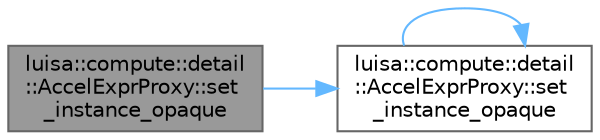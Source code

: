 digraph "luisa::compute::detail::AccelExprProxy::set_instance_opaque"
{
 // LATEX_PDF_SIZE
  bgcolor="transparent";
  edge [fontname=Helvetica,fontsize=10,labelfontname=Helvetica,labelfontsize=10];
  node [fontname=Helvetica,fontsize=10,shape=box,height=0.2,width=0.4];
  rankdir="LR";
  Node1 [id="Node000001",label="luisa::compute::detail\l::AccelExprProxy::set\l_instance_opaque",height=0.2,width=0.4,color="gray40", fillcolor="grey60", style="filled", fontcolor="black",tooltip=" "];
  Node1 -> Node2 [id="edge3_Node000001_Node000002",color="steelblue1",style="solid",tooltip=" "];
  Node2 [id="Node000002",label="luisa::compute::detail\l::AccelExprProxy::set\l_instance_opaque",height=0.2,width=0.4,color="grey40", fillcolor="white", style="filled",URL="$classluisa_1_1compute_1_1detail_1_1_accel_expr_proxy.html#a0f7327aefc4206e43ae9b21eb4cc3f87",tooltip=" "];
  Node2 -> Node2 [id="edge4_Node000002_Node000002",color="steelblue1",style="solid",tooltip=" "];
}
